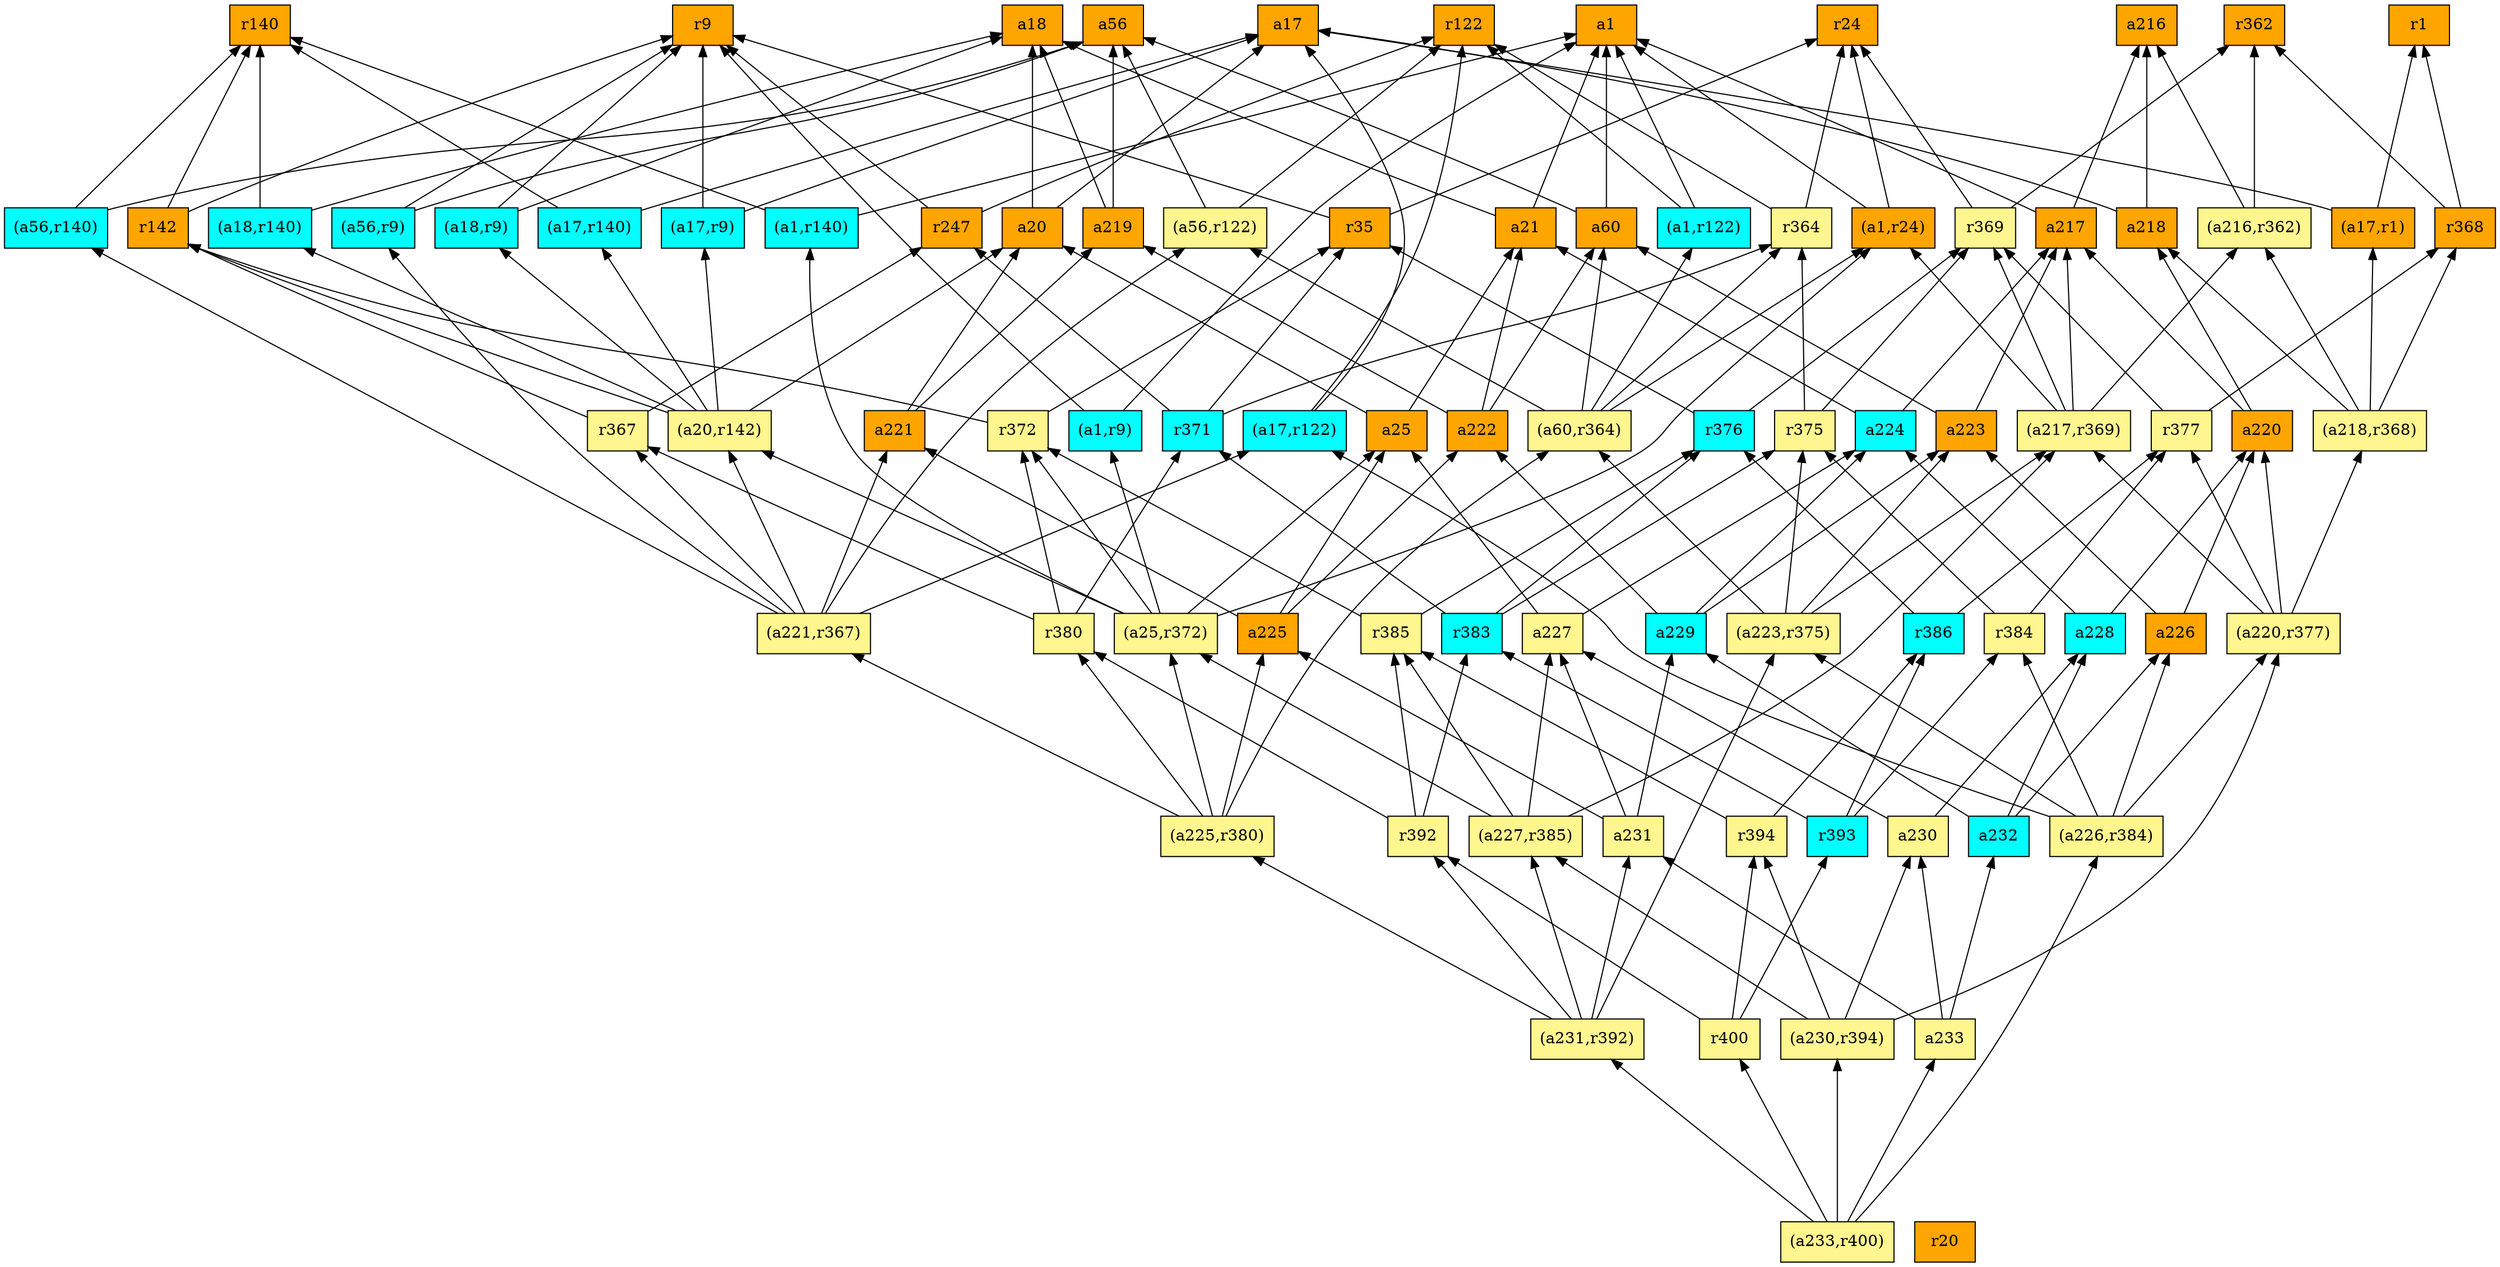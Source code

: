 digraph G {
rankdir=BT;ranksep="2.0";
"(a1,r9)" [shape=record,fillcolor=cyan,style=filled,label="{(a1,r9)}"];
"r400" [shape=record,fillcolor=khaki1,style=filled,label="{r400}"];
"r364" [shape=record,fillcolor=khaki1,style=filled,label="{r364}"];
"r371" [shape=record,fillcolor=cyan,style=filled,label="{r371}"];
"(a217,r369)" [shape=record,fillcolor=khaki1,style=filled,label="{(a217,r369)}"];
"r392" [shape=record,fillcolor=khaki1,style=filled,label="{r392}"];
"a227" [shape=record,fillcolor=khaki1,style=filled,label="{a227}"];
"(a221,r367)" [shape=record,fillcolor=khaki1,style=filled,label="{(a221,r367)}"];
"r375" [shape=record,fillcolor=khaki1,style=filled,label="{r375}"];
"a218" [shape=record,fillcolor=orange,style=filled,label="{a218}"];
"a220" [shape=record,fillcolor=orange,style=filled,label="{a220}"];
"(a233,r400)" [shape=record,fillcolor=khaki1,style=filled,label="{(a233,r400)}"];
"a229" [shape=record,fillcolor=cyan,style=filled,label="{a229}"];
"r394" [shape=record,fillcolor=khaki1,style=filled,label="{r394}"];
"r377" [shape=record,fillcolor=khaki1,style=filled,label="{r377}"];
"a20" [shape=record,fillcolor=orange,style=filled,label="{a20}"];
"r24" [shape=record,fillcolor=orange,style=filled,label="{r24}"];
"(a56,r9)" [shape=record,fillcolor=cyan,style=filled,label="{(a56,r9)}"];
"r372" [shape=record,fillcolor=khaki1,style=filled,label="{r372}"];
"(a1,r122)" [shape=record,fillcolor=cyan,style=filled,label="{(a1,r122)}"];
"r386" [shape=record,fillcolor=cyan,style=filled,label="{r386}"];
"a228" [shape=record,fillcolor=cyan,style=filled,label="{a228}"];
"a232" [shape=record,fillcolor=cyan,style=filled,label="{a232}"];
"(a220,r377)" [shape=record,fillcolor=khaki1,style=filled,label="{(a220,r377)}"];
"r142" [shape=record,fillcolor=orange,style=filled,label="{r142}"];
"(a1,r140)" [shape=record,fillcolor=cyan,style=filled,label="{(a1,r140)}"];
"r369" [shape=record,fillcolor=khaki1,style=filled,label="{r369}"];
"a226" [shape=record,fillcolor=orange,style=filled,label="{a226}"];
"r367" [shape=record,fillcolor=khaki1,style=filled,label="{r367}"];
"a17" [shape=record,fillcolor=orange,style=filled,label="{a17}"];
"r368" [shape=record,fillcolor=orange,style=filled,label="{r368}"];
"a225" [shape=record,fillcolor=orange,style=filled,label="{a225}"];
"a25" [shape=record,fillcolor=orange,style=filled,label="{a25}"];
"a231" [shape=record,fillcolor=khaki1,style=filled,label="{a231}"];
"r362" [shape=record,fillcolor=orange,style=filled,label="{r362}"];
"(a1,r24)" [shape=record,fillcolor=orange,style=filled,label="{(a1,r24)}"];
"(a56,r140)" [shape=record,fillcolor=cyan,style=filled,label="{(a56,r140)}"];
"(a17,r9)" [shape=record,fillcolor=cyan,style=filled,label="{(a17,r9)}"];
"(a223,r375)" [shape=record,fillcolor=khaki1,style=filled,label="{(a223,r375)}"];
"a230" [shape=record,fillcolor=khaki1,style=filled,label="{a230}"];
"r20" [shape=record,fillcolor=orange,style=filled,label="{r20}"];
"(a18,r9)" [shape=record,fillcolor=cyan,style=filled,label="{(a18,r9)}"];
"(a17,r140)" [shape=record,fillcolor=cyan,style=filled,label="{(a17,r140)}"];
"(a56,r122)" [shape=record,fillcolor=khaki1,style=filled,label="{(a56,r122)}"];
"(a25,r372)" [shape=record,fillcolor=khaki1,style=filled,label="{(a25,r372)}"];
"a216" [shape=record,fillcolor=orange,style=filled,label="{a216}"];
"a221" [shape=record,fillcolor=orange,style=filled,label="{a221}"];
"a223" [shape=record,fillcolor=orange,style=filled,label="{a223}"];
"(a226,r384)" [shape=record,fillcolor=khaki1,style=filled,label="{(a226,r384)}"];
"r385" [shape=record,fillcolor=khaki1,style=filled,label="{r385}"];
"a219" [shape=record,fillcolor=orange,style=filled,label="{a219}"];
"r9" [shape=record,fillcolor=orange,style=filled,label="{r9}"];
"a21" [shape=record,fillcolor=orange,style=filled,label="{a21}"];
"(a20,r142)" [shape=record,fillcolor=khaki1,style=filled,label="{(a20,r142)}"];
"a224" [shape=record,fillcolor=cyan,style=filled,label="{a224}"];
"a233" [shape=record,fillcolor=khaki1,style=filled,label="{a233}"];
"(a17,r1)" [shape=record,fillcolor=orange,style=filled,label="{(a17,r1)}"];
"(a218,r368)" [shape=record,fillcolor=khaki1,style=filled,label="{(a218,r368)}"];
"r384" [shape=record,fillcolor=khaki1,style=filled,label="{r384}"];
"r376" [shape=record,fillcolor=cyan,style=filled,label="{r376}"];
"r122" [shape=record,fillcolor=orange,style=filled,label="{r122}"];
"r35" [shape=record,fillcolor=orange,style=filled,label="{r35}"];
"a217" [shape=record,fillcolor=orange,style=filled,label="{a217}"];
"(a230,r394)" [shape=record,fillcolor=khaki1,style=filled,label="{(a230,r394)}"];
"r383" [shape=record,fillcolor=cyan,style=filled,label="{r383}"];
"(a225,r380)" [shape=record,fillcolor=khaki1,style=filled,label="{(a225,r380)}"];
"(a17,r122)" [shape=record,fillcolor=cyan,style=filled,label="{(a17,r122)}"];
"r380" [shape=record,fillcolor=khaki1,style=filled,label="{r380}"];
"(a60,r364)" [shape=record,fillcolor=khaki1,style=filled,label="{(a60,r364)}"];
"a56" [shape=record,fillcolor=orange,style=filled,label="{a56}"];
"r247" [shape=record,fillcolor=orange,style=filled,label="{r247}"];
"a18" [shape=record,fillcolor=orange,style=filled,label="{a18}"];
"r393" [shape=record,fillcolor=cyan,style=filled,label="{r393}"];
"(a216,r362)" [shape=record,fillcolor=khaki1,style=filled,label="{(a216,r362)}"];
"a1" [shape=record,fillcolor=orange,style=filled,label="{a1}"];
"(a231,r392)" [shape=record,fillcolor=khaki1,style=filled,label="{(a231,r392)}"];
"r140" [shape=record,fillcolor=orange,style=filled,label="{r140}"];
"a60" [shape=record,fillcolor=orange,style=filled,label="{a60}"];
"a222" [shape=record,fillcolor=orange,style=filled,label="{a222}"];
"(a18,r140)" [shape=record,fillcolor=cyan,style=filled,label="{(a18,r140)}"];
"r1" [shape=record,fillcolor=orange,style=filled,label="{r1}"];
"(a227,r385)" [shape=record,fillcolor=khaki1,style=filled,label="{(a227,r385)}"];
"(a1,r9)" -> "r9"
"(a1,r9)" -> "a1"
"r400" -> "r392"
"r400" -> "r394"
"r400" -> "r393"
"r364" -> "r122"
"r364" -> "r24"
"r371" -> "r364"
"r371" -> "r35"
"r371" -> "r247"
"(a217,r369)" -> "r369"
"(a217,r369)" -> "a217"
"(a217,r369)" -> "(a1,r24)"
"(a217,r369)" -> "(a216,r362)"
"r392" -> "r380"
"r392" -> "r385"
"r392" -> "r383"
"a227" -> "a25"
"a227" -> "a224"
"(a221,r367)" -> "(a17,r122)"
"(a221,r367)" -> "(a56,r140)"
"(a221,r367)" -> "(a56,r122)"
"(a221,r367)" -> "a221"
"(a221,r367)" -> "r367"
"(a221,r367)" -> "(a56,r9)"
"(a221,r367)" -> "(a20,r142)"
"r375" -> "r364"
"r375" -> "r369"
"a218" -> "a216"
"a218" -> "a17"
"a220" -> "a217"
"a220" -> "a218"
"(a233,r400)" -> "r400"
"(a233,r400)" -> "(a226,r384)"
"(a233,r400)" -> "a233"
"(a233,r400)" -> "(a230,r394)"
"(a233,r400)" -> "(a231,r392)"
"a229" -> "a222"
"a229" -> "a224"
"a229" -> "a223"
"r394" -> "r385"
"r394" -> "r386"
"r377" -> "r369"
"r377" -> "r368"
"a20" -> "a18"
"a20" -> "a17"
"(a56,r9)" -> "r9"
"(a56,r9)" -> "a56"
"r372" -> "r142"
"r372" -> "r35"
"(a1,r122)" -> "a1"
"(a1,r122)" -> "r122"
"r386" -> "r376"
"r386" -> "r377"
"a228" -> "a220"
"a228" -> "a224"
"a232" -> "a226"
"a232" -> "a229"
"a232" -> "a228"
"(a220,r377)" -> "a220"
"(a220,r377)" -> "(a218,r368)"
"(a220,r377)" -> "(a217,r369)"
"(a220,r377)" -> "r377"
"r142" -> "r9"
"r142" -> "r140"
"(a1,r140)" -> "a1"
"(a1,r140)" -> "r140"
"r369" -> "r362"
"r369" -> "r24"
"a226" -> "a220"
"a226" -> "a223"
"r367" -> "r142"
"r367" -> "r247"
"r368" -> "r362"
"r368" -> "r1"
"a225" -> "a25"
"a225" -> "a222"
"a225" -> "a221"
"a25" -> "a20"
"a25" -> "a21"
"a231" -> "a229"
"a231" -> "a225"
"a231" -> "a227"
"(a1,r24)" -> "a1"
"(a1,r24)" -> "r24"
"(a56,r140)" -> "a56"
"(a56,r140)" -> "r140"
"(a17,r9)" -> "r9"
"(a17,r9)" -> "a17"
"(a223,r375)" -> "(a60,r364)"
"(a223,r375)" -> "(a217,r369)"
"(a223,r375)" -> "a223"
"(a223,r375)" -> "r375"
"a230" -> "a227"
"a230" -> "a228"
"(a18,r9)" -> "r9"
"(a18,r9)" -> "a18"
"(a17,r140)" -> "a17"
"(a17,r140)" -> "r140"
"(a56,r122)" -> "r122"
"(a56,r122)" -> "a56"
"(a25,r372)" -> "(a1,r9)"
"(a25,r372)" -> "(a1,r24)"
"(a25,r372)" -> "(a1,r140)"
"(a25,r372)" -> "r372"
"(a25,r372)" -> "a25"
"(a25,r372)" -> "(a20,r142)"
"a221" -> "a20"
"a221" -> "a219"
"a223" -> "a60"
"a223" -> "a217"
"(a226,r384)" -> "(a17,r122)"
"(a226,r384)" -> "r384"
"(a226,r384)" -> "(a223,r375)"
"(a226,r384)" -> "a226"
"(a226,r384)" -> "(a220,r377)"
"r385" -> "r376"
"r385" -> "r372"
"a219" -> "a56"
"a219" -> "a18"
"a21" -> "a1"
"a21" -> "a18"
"(a20,r142)" -> "r142"
"(a20,r142)" -> "(a17,r9)"
"(a20,r142)" -> "a20"
"(a20,r142)" -> "(a18,r140)"
"(a20,r142)" -> "(a18,r9)"
"(a20,r142)" -> "(a17,r140)"
"a224" -> "a217"
"a224" -> "a21"
"a233" -> "a232"
"a233" -> "a231"
"a233" -> "a230"
"(a17,r1)" -> "r1"
"(a17,r1)" -> "a17"
"(a218,r368)" -> "r368"
"(a218,r368)" -> "(a216,r362)"
"(a218,r368)" -> "a218"
"(a218,r368)" -> "(a17,r1)"
"r384" -> "r377"
"r384" -> "r375"
"r376" -> "r369"
"r376" -> "r35"
"r35" -> "r9"
"r35" -> "r24"
"a217" -> "a1"
"a217" -> "a216"
"(a230,r394)" -> "r394"
"(a230,r394)" -> "a230"
"(a230,r394)" -> "(a227,r385)"
"(a230,r394)" -> "(a220,r377)"
"r383" -> "r376"
"r383" -> "r371"
"r383" -> "r375"
"(a225,r380)" -> "(a25,r372)"
"(a225,r380)" -> "r380"
"(a225,r380)" -> "(a60,r364)"
"(a225,r380)" -> "a225"
"(a225,r380)" -> "(a221,r367)"
"(a17,r122)" -> "r122"
"(a17,r122)" -> "a17"
"r380" -> "r372"
"r380" -> "r371"
"r380" -> "r367"
"(a60,r364)" -> "(a1,r24)"
"(a60,r364)" -> "(a56,r122)"
"(a60,r364)" -> "r364"
"(a60,r364)" -> "a60"
"(a60,r364)" -> "(a1,r122)"
"r247" -> "r9"
"r247" -> "r122"
"r393" -> "r384"
"r393" -> "r386"
"r393" -> "r383"
"(a216,r362)" -> "r362"
"(a216,r362)" -> "a216"
"(a231,r392)" -> "r392"
"(a231,r392)" -> "(a225,r380)"
"(a231,r392)" -> "a231"
"(a231,r392)" -> "(a223,r375)"
"(a231,r392)" -> "(a227,r385)"
"a60" -> "a1"
"a60" -> "a56"
"a222" -> "a60"
"a222" -> "a219"
"a222" -> "a21"
"(a18,r140)" -> "a18"
"(a18,r140)" -> "r140"
"(a227,r385)" -> "(a25,r372)"
"(a227,r385)" -> "(a217,r369)"
"(a227,r385)" -> "r385"
"(a227,r385)" -> "a227"
}